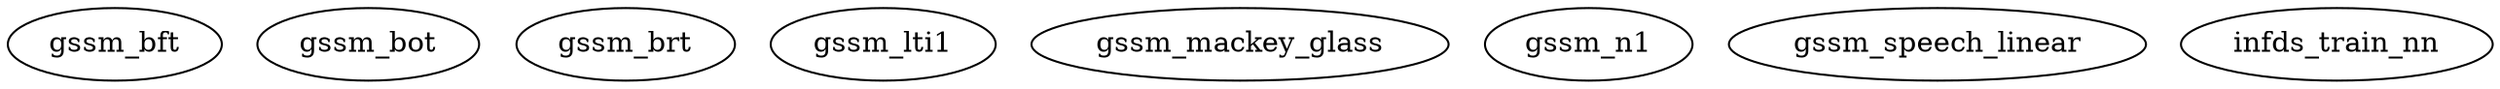 /* Created by mdot for Matlab */
digraph m2html {

  gssm_bft [URL="gssm_bft.html"];
  gssm_bot [URL="gssm_bot.html"];
  gssm_brt [URL="gssm_brt.html"];
  gssm_lti1 [URL="gssm_lti1.html"];
  gssm_mackey_glass [URL="gssm_mackey_glass.html"];
  gssm_n1 [URL="gssm_n1.html"];
  gssm_speech_linear [URL="gssm_speech_linear.html"];
  infds_train_nn [URL="infds_train_nn.html"];
}